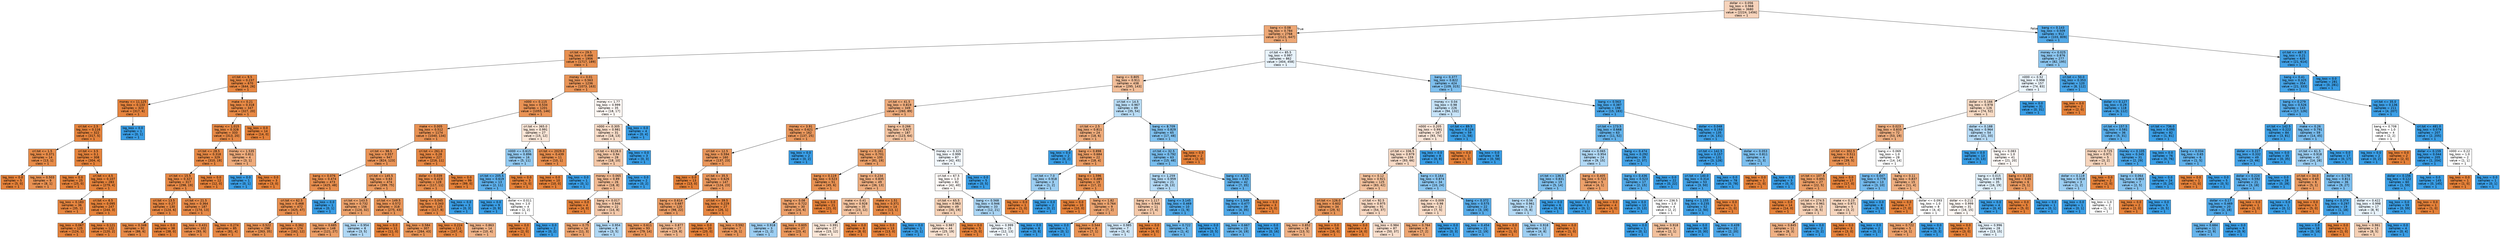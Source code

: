 digraph Tree {
node [shape=box, style="filled", color="black", fontname="helvetica"] ;
edge [fontname="helvetica"] ;
0 [label="dollar <= 0.056\nlog_loss = 0.968\nsamples = 3680\nvalue = [2224, 1456]\nclass = 1", fillcolor="#f6d3bb"] ;
1 [label="bang <= 0.08\nlog_loss = 0.784\nsamples = 2768\nvalue = [2121, 647]\nclass = 1", fillcolor="#eda775"] ;
0 -> 1 [labeldistance=2.5, labelangle=45, headlabel="True"] ;
2 [label="crl.tot <= 29.5\nlog_loss = 0.466\nsamples = 1906\nvalue = [1717, 189]\nclass = 1", fillcolor="#e88f4f"] ;
1 -> 2 ;
3 [label="crl.tot <= 9.5\nlog_loss = 0.237\nsamples = 670\nvalue = [644, 26]\nclass = 1", fillcolor="#e68641"] ;
2 -> 3 ;
4 [label="money <= 11.125\nlog_loss = 0.133\nsamples = 323\nvalue = [317, 6]\nclass = 1", fillcolor="#e5833d"] ;
3 -> 4 ;
5 [label="crl.tot <= 2.5\nlog_loss = 0.116\nsamples = 322\nvalue = [317, 5]\nclass = 1", fillcolor="#e5833c"] ;
4 -> 5 ;
6 [label="crl.tot <= 1.5\nlog_loss = 0.371\nsamples = 14\nvalue = [13, 1]\nclass = 1", fillcolor="#e78b48"] ;
5 -> 6 ;
7 [label="log_loss = 0.0\nsamples = 5\nvalue = [5, 0]\nclass = 1", fillcolor="#e58139"] ;
6 -> 7 ;
8 [label="log_loss = 0.503\nsamples = 9\nvalue = [8, 1]\nclass = 1", fillcolor="#e89152"] ;
6 -> 8 ;
9 [label="crl.tot <= 3.5\nlog_loss = 0.1\nsamples = 308\nvalue = [304, 4]\nclass = 1", fillcolor="#e5833c"] ;
5 -> 9 ;
10 [label="log_loss = 0.0\nsamples = 25\nvalue = [25, 0]\nclass = 1", fillcolor="#e58139"] ;
9 -> 10 ;
11 [label="crl.tot <= 4.5\nlog_loss = 0.107\nsamples = 283\nvalue = [279, 4]\nclass = 1", fillcolor="#e5833c"] ;
9 -> 11 ;
12 [label="log_loss = 0.183\nsamples = 36\nvalue = [35, 1]\nclass = 1", fillcolor="#e6853f"] ;
11 -> 12 ;
13 [label="crl.tot <= 6.5\nlog_loss = 0.095\nsamples = 247\nvalue = [244, 3]\nclass = 1", fillcolor="#e5833b"] ;
11 -> 13 ;
14 [label="log_loss = 0.067\nsamples = 125\nvalue = [124, 1]\nclass = 1", fillcolor="#e5823b"] ;
13 -> 14 ;
15 [label="log_loss = 0.121\nsamples = 122\nvalue = [120, 2]\nclass = 1", fillcolor="#e5833c"] ;
13 -> 15 ;
16 [label="log_loss = 0.0\nsamples = 1\nvalue = [0, 1]\nclass = 1", fillcolor="#399de5"] ;
4 -> 16 ;
17 [label="make <= 0.21\nlog_loss = 0.318\nsamples = 347\nvalue = [327, 20]\nclass = 1", fillcolor="#e78945"] ;
3 -> 17 ;
18 [label="money <= 1.015\nlog_loss = 0.328\nsamples = 333\nvalue = [313, 20]\nclass = 1", fillcolor="#e78946"] ;
17 -> 18 ;
19 [label="crl.tot <= 28.5\nlog_loss = 0.318\nsamples = 329\nvalue = [310, 19]\nclass = 1", fillcolor="#e78945"] ;
18 -> 19 ;
20 [label="crl.tot <= 15.5\nlog_loss = 0.327\nsamples = 317\nvalue = [298, 19]\nclass = 1", fillcolor="#e78946"] ;
19 -> 20 ;
21 [label="crl.tot <= 13.5\nlog_loss = 0.27\nsamples = 130\nvalue = [124, 6]\nclass = 1", fillcolor="#e68743"] ;
20 -> 21 ;
22 [label="log_loss = 0.348\nsamples = 92\nvalue = [86, 6]\nclass = 1", fillcolor="#e78a47"] ;
21 -> 22 ;
23 [label="log_loss = 0.0\nsamples = 38\nvalue = [38, 0]\nclass = 1", fillcolor="#e58139"] ;
21 -> 23 ;
24 [label="crl.tot <= 21.5\nlog_loss = 0.364\nsamples = 187\nvalue = [174, 13]\nclass = 1", fillcolor="#e78a48"] ;
20 -> 24 ;
25 [label="log_loss = 0.431\nsamples = 102\nvalue = [93, 9]\nclass = 1", fillcolor="#e88d4c"] ;
24 -> 25 ;
26 [label="log_loss = 0.274\nsamples = 85\nvalue = [81, 4]\nclass = 1", fillcolor="#e68743"] ;
24 -> 26 ;
27 [label="log_loss = 0.0\nsamples = 12\nvalue = [12, 0]\nclass = 1", fillcolor="#e58139"] ;
19 -> 27 ;
28 [label="money <= 1.535\nlog_loss = 0.811\nsamples = 4\nvalue = [3, 1]\nclass = 1", fillcolor="#eeab7b"] ;
18 -> 28 ;
29 [label="log_loss = 0.0\nsamples = 1\nvalue = [0, 1]\nclass = 1", fillcolor="#399de5"] ;
28 -> 29 ;
30 [label="log_loss = 0.0\nsamples = 3\nvalue = [3, 0]\nclass = 1", fillcolor="#e58139"] ;
28 -> 30 ;
31 [label="log_loss = 0.0\nsamples = 14\nvalue = [14, 0]\nclass = 1", fillcolor="#e58139"] ;
17 -> 31 ;
32 [label="money <= 0.01\nlog_loss = 0.563\nsamples = 1236\nvalue = [1073, 163]\nclass = 1", fillcolor="#e99457"] ;
2 -> 32 ;
33 [label="n000 <= 0.115\nlog_loss = 0.534\nsamples = 1201\nvalue = [1055, 146]\nclass = 1", fillcolor="#e99254"] ;
32 -> 33 ;
34 [label="make <= 0.005\nlog_loss = 0.512\nsamples = 1174\nvalue = [1040, 134]\nclass = 1", fillcolor="#e89153"] ;
33 -> 34 ;
35 [label="crl.tot <= 98.5\nlog_loss = 0.557\nsamples = 947\nvalue = [824, 123]\nclass = 1", fillcolor="#e99457"] ;
34 -> 35 ;
36 [label="bang <= 0.076\nlog_loss = 0.474\nsamples = 473\nvalue = [425, 48]\nclass = 1", fillcolor="#e88f4f"] ;
35 -> 36 ;
37 [label="crl.tot <= 62.5\nlog_loss = 0.468\nsamples = 472\nvalue = [425, 47]\nclass = 1", fillcolor="#e88f4f"] ;
36 -> 37 ;
38 [label="log_loss = 0.522\nsamples = 298\nvalue = [263, 35]\nclass = 1", fillcolor="#e89253"] ;
37 -> 38 ;
39 [label="log_loss = 0.362\nsamples = 174\nvalue = [162, 12]\nclass = 1", fillcolor="#e78a48"] ;
37 -> 39 ;
40 [label="log_loss = 0.0\nsamples = 1\nvalue = [0, 1]\nclass = 1", fillcolor="#399de5"] ;
36 -> 40 ;
41 [label="crl.tot <= 145.5\nlog_loss = 0.63\nsamples = 474\nvalue = [399, 75]\nclass = 1", fillcolor="#ea995e"] ;
35 -> 41 ;
42 [label="crl.tot <= 143.5\nlog_loss = 0.732\nsamples = 156\nvalue = [124, 32]\nclass = 1", fillcolor="#eca26c"] ;
41 -> 42 ;
43 [label="log_loss = 0.685\nsamples = 148\nvalue = [121, 27]\nclass = 1", fillcolor="#eb9d65"] ;
42 -> 43 ;
44 [label="log_loss = 0.954\nsamples = 8\nvalue = [3, 5]\nclass = 1", fillcolor="#b0d8f5"] ;
42 -> 44 ;
45 [label="crl.tot <= 149.5\nlog_loss = 0.572\nsamples = 318\nvalue = [275, 43]\nclass = 1", fillcolor="#e99558"] ;
41 -> 45 ;
46 [label="log_loss = 0.0\nsamples = 11\nvalue = [11, 0]\nclass = 1", fillcolor="#e58139"] ;
45 -> 46 ;
47 [label="log_loss = 0.584\nsamples = 307\nvalue = [264, 43]\nclass = 1", fillcolor="#e99659"] ;
45 -> 47 ;
48 [label="crl.tot <= 261.0\nlog_loss = 0.28\nsamples = 227\nvalue = [216, 11]\nclass = 1", fillcolor="#e68743"] ;
34 -> 48 ;
49 [label="dollar <= 0.039\nlog_loss = 0.423\nsamples = 128\nvalue = [117, 11]\nclass = 1", fillcolor="#e78d4c"] ;
48 -> 49 ;
50 [label="bang <= 0.045\nlog_loss = 0.343\nsamples = 125\nvalue = [117, 8]\nclass = 1", fillcolor="#e78a47"] ;
49 -> 50 ;
51 [label="log_loss = 0.224\nsamples = 111\nvalue = [107, 4]\nclass = 1", fillcolor="#e68640"] ;
50 -> 51 ;
52 [label="log_loss = 0.863\nsamples = 14\nvalue = [10, 4]\nclass = 1", fillcolor="#efb388"] ;
50 -> 52 ;
53 [label="log_loss = 0.0\nsamples = 3\nvalue = [0, 3]\nclass = 1", fillcolor="#399de5"] ;
49 -> 53 ;
54 [label="log_loss = 0.0\nsamples = 99\nvalue = [99, 0]\nclass = 1", fillcolor="#e58139"] ;
48 -> 54 ;
55 [label="crl.tot <= 365.0\nlog_loss = 0.991\nsamples = 27\nvalue = [15, 12]\nclass = 1", fillcolor="#fae6d7"] ;
33 -> 55 ;
56 [label="n000 <= 0.615\nlog_loss = 0.896\nsamples = 16\nvalue = [5, 11]\nclass = 1", fillcolor="#93caf1"] ;
55 -> 56 ;
57 [label="crl.tot <= 205.5\nlog_loss = 0.619\nsamples = 13\nvalue = [2, 11]\nclass = 1", fillcolor="#5dafea"] ;
56 -> 57 ;
58 [label="log_loss = 0.0\nsamples = 9\nvalue = [0, 9]\nclass = 1", fillcolor="#399de5"] ;
57 -> 58 ;
59 [label="dollar <= 0.011\nlog_loss = 1.0\nsamples = 4\nvalue = [2, 2]\nclass = 1", fillcolor="#ffffff"] ;
57 -> 59 ;
60 [label="log_loss = 0.0\nsamples = 2\nvalue = [2, 0]\nclass = 1", fillcolor="#e58139"] ;
59 -> 60 ;
61 [label="log_loss = 0.0\nsamples = 2\nvalue = [0, 2]\nclass = 1", fillcolor="#399de5"] ;
59 -> 61 ;
62 [label="log_loss = 0.0\nsamples = 3\nvalue = [3, 0]\nclass = 1", fillcolor="#e58139"] ;
56 -> 62 ;
63 [label="crl.tot <= 2029.0\nlog_loss = 0.439\nsamples = 11\nvalue = [10, 1]\nclass = 1", fillcolor="#e88e4d"] ;
55 -> 63 ;
64 [label="log_loss = 0.0\nsamples = 10\nvalue = [10, 0]\nclass = 1", fillcolor="#e58139"] ;
63 -> 64 ;
65 [label="log_loss = 0.0\nsamples = 1\nvalue = [0, 1]\nclass = 1", fillcolor="#399de5"] ;
63 -> 65 ;
66 [label="money <= 1.77\nlog_loss = 0.999\nsamples = 35\nvalue = [18, 17]\nclass = 1", fillcolor="#fef8f4"] ;
32 -> 66 ;
67 [label="n000 <= 0.305\nlog_loss = 0.981\nsamples = 31\nvalue = [18, 13]\nclass = 1", fillcolor="#f8dcc8"] ;
66 -> 67 ;
68 [label="crl.tot <= 6128.0\nlog_loss = 0.94\nsamples = 28\nvalue = [18, 10]\nclass = 1", fillcolor="#f3c7a7"] ;
67 -> 68 ;
69 [label="money <= 0.065\nlog_loss = 0.89\nsamples = 26\nvalue = [18, 8]\nclass = 1", fillcolor="#f1b991"] ;
68 -> 69 ;
70 [label="log_loss = 0.0\nsamples = 4\nvalue = [4, 0]\nclass = 1", fillcolor="#e58139"] ;
69 -> 70 ;
71 [label="bang <= 0.017\nlog_loss = 0.946\nsamples = 22\nvalue = [14, 8]\nclass = 1", fillcolor="#f4c9aa"] ;
69 -> 71 ;
72 [label="log_loss = 0.75\nsamples = 14\nvalue = [11, 3]\nclass = 1", fillcolor="#eca36f"] ;
71 -> 72 ;
73 [label="log_loss = 0.954\nsamples = 8\nvalue = [3, 5]\nclass = 1", fillcolor="#b0d8f5"] ;
71 -> 73 ;
74 [label="log_loss = 0.0\nsamples = 2\nvalue = [0, 2]\nclass = 1", fillcolor="#399de5"] ;
68 -> 74 ;
75 [label="log_loss = 0.0\nsamples = 3\nvalue = [0, 3]\nclass = 1", fillcolor="#399de5"] ;
67 -> 75 ;
76 [label="log_loss = 0.0\nsamples = 4\nvalue = [0, 4]\nclass = 1", fillcolor="#399de5"] ;
66 -> 76 ;
77 [label="crl.tot <= 85.5\nlog_loss = 0.997\nsamples = 862\nvalue = [404, 458]\nclass = 1", fillcolor="#e8f3fc"] ;
1 -> 77 ;
78 [label="bang <= 0.805\nlog_loss = 0.911\nsamples = 438\nvalue = [295, 143]\nclass = 1", fillcolor="#f2be99"] ;
77 -> 78 ;
79 [label="crl.tot <= 41.5\nlog_loss = 0.819\nsamples = 349\nvalue = [260, 89]\nclass = 1", fillcolor="#eeac7d"] ;
78 -> 79 ;
80 [label="money <= 3.91\nlog_loss = 0.621\nsamples = 162\nvalue = [137, 25]\nclass = 1", fillcolor="#ea985d"] ;
79 -> 80 ;
81 [label="crl.tot <= 12.5\nlog_loss = 0.594\nsamples = 160\nvalue = [137, 23]\nclass = 1", fillcolor="#e9965a"] ;
80 -> 81 ;
82 [label="log_loss = 0.0\nsamples = 13\nvalue = [13, 0]\nclass = 1", fillcolor="#e58139"] ;
81 -> 82 ;
83 [label="crl.tot <= 35.5\nlog_loss = 0.626\nsamples = 147\nvalue = [124, 23]\nclass = 1", fillcolor="#ea985e"] ;
81 -> 83 ;
84 [label="bang <= 0.614\nlog_loss = 0.687\nsamples = 120\nvalue = [98, 22]\nclass = 1", fillcolor="#eb9d65"] ;
83 -> 84 ;
85 [label="log_loss = 0.611\nsamples = 93\nvalue = [79, 14]\nclass = 1", fillcolor="#ea975c"] ;
84 -> 85 ;
86 [label="log_loss = 0.877\nsamples = 27\nvalue = [19, 8]\nclass = 1", fillcolor="#f0b68c"] ;
84 -> 86 ;
87 [label="crl.tot <= 39.5\nlog_loss = 0.229\nsamples = 27\nvalue = [26, 1]\nclass = 1", fillcolor="#e68641"] ;
83 -> 87 ;
88 [label="log_loss = 0.0\nsamples = 20\nvalue = [20, 0]\nclass = 1", fillcolor="#e58139"] ;
87 -> 88 ;
89 [label="log_loss = 0.592\nsamples = 7\nvalue = [6, 1]\nclass = 1", fillcolor="#e9965a"] ;
87 -> 89 ;
90 [label="log_loss = 0.0\nsamples = 2\nvalue = [0, 2]\nclass = 1", fillcolor="#399de5"] ;
80 -> 90 ;
91 [label="bang <= 0.266\nlog_loss = 0.927\nsamples = 187\nvalue = [123, 64]\nclass = 1", fillcolor="#f3c3a0"] ;
79 -> 91 ;
92 [label="bang <= 0.161\nlog_loss = 0.701\nsamples = 100\nvalue = [81, 19]\nclass = 1", fillcolor="#eb9f67"] ;
91 -> 92 ;
93 [label="bang <= 0.119\nlog_loss = 0.523\nsamples = 51\nvalue = [45, 6]\nclass = 1", fillcolor="#e89253"] ;
92 -> 93 ;
94 [label="bang <= 0.08\nlog_loss = 0.722\nsamples = 30\nvalue = [24, 6]\nclass = 1", fillcolor="#eca06a"] ;
93 -> 94 ;
95 [label="log_loss = 0.918\nsamples = 3\nvalue = [1, 2]\nclass = 1", fillcolor="#9ccef2"] ;
94 -> 95 ;
96 [label="log_loss = 0.605\nsamples = 27\nvalue = [23, 4]\nclass = 1", fillcolor="#ea975b"] ;
94 -> 96 ;
97 [label="log_loss = 0.0\nsamples = 21\nvalue = [21, 0]\nclass = 1", fillcolor="#e58139"] ;
93 -> 97 ;
98 [label="bang <= 0.234\nlog_loss = 0.835\nsamples = 49\nvalue = [36, 13]\nclass = 1", fillcolor="#eeae80"] ;
92 -> 98 ;
99 [label="make <= 0.41\nlog_loss = 0.928\nsamples = 35\nvalue = [23, 12]\nclass = 1", fillcolor="#f3c3a0"] ;
98 -> 99 ;
100 [label="log_loss = 0.991\nsamples = 27\nvalue = [15, 12]\nclass = 1", fillcolor="#fae6d7"] ;
99 -> 100 ;
101 [label="log_loss = 0.0\nsamples = 8\nvalue = [8, 0]\nclass = 1", fillcolor="#e58139"] ;
99 -> 101 ;
102 [label="make <= 1.51\nlog_loss = 0.371\nsamples = 14\nvalue = [13, 1]\nclass = 1", fillcolor="#e78b48"] ;
98 -> 102 ;
103 [label="log_loss = 0.0\nsamples = 13\nvalue = [13, 0]\nclass = 1", fillcolor="#e58139"] ;
102 -> 103 ;
104 [label="log_loss = 0.0\nsamples = 1\nvalue = [0, 1]\nclass = 1", fillcolor="#399de5"] ;
102 -> 104 ;
105 [label="money <= 0.325\nlog_loss = 0.999\nsamples = 87\nvalue = [42, 45]\nclass = 1", fillcolor="#f2f8fd"] ;
91 -> 105 ;
106 [label="crl.tot <= 67.5\nlog_loss = 1.0\nsamples = 82\nvalue = [42, 40]\nclass = 1", fillcolor="#fef9f6"] ;
105 -> 106 ;
107 [label="crl.tot <= 65.5\nlog_loss = 0.963\nsamples = 49\nvalue = [30, 19]\nclass = 1", fillcolor="#f5d1b6"] ;
106 -> 107 ;
108 [label="log_loss = 0.987\nsamples = 44\nvalue = [25, 19]\nclass = 1", fillcolor="#f9e1cf"] ;
107 -> 108 ;
109 [label="log_loss = 0.0\nsamples = 5\nvalue = [5, 0]\nclass = 1", fillcolor="#e58139"] ;
107 -> 109 ;
110 [label="bang <= 0.568\nlog_loss = 0.946\nsamples = 33\nvalue = [12, 21]\nclass = 1", fillcolor="#aad5f4"] ;
106 -> 110 ;
111 [label="log_loss = 0.999\nsamples = 25\nvalue = [12, 13]\nclass = 1", fillcolor="#f0f7fd"] ;
110 -> 111 ;
112 [label="log_loss = 0.0\nsamples = 8\nvalue = [0, 8]\nclass = 1", fillcolor="#399de5"] ;
110 -> 112 ;
113 [label="log_loss = 0.0\nsamples = 5\nvalue = [0, 5]\nclass = 1", fillcolor="#399de5"] ;
105 -> 113 ;
114 [label="crl.tot <= 14.5\nlog_loss = 0.967\nsamples = 89\nvalue = [35, 54]\nclass = 1", fillcolor="#b9ddf6"] ;
78 -> 114 ;
115 [label="crl.tot <= 2.5\nlog_loss = 0.811\nsamples = 24\nvalue = [18, 6]\nclass = 1", fillcolor="#eeab7b"] ;
114 -> 115 ;
116 [label="log_loss = 0.0\nsamples = 2\nvalue = [0, 2]\nclass = 1", fillcolor="#399de5"] ;
115 -> 116 ;
117 [label="bang <= 0.898\nlog_loss = 0.684\nsamples = 22\nvalue = [18, 4]\nclass = 1", fillcolor="#eb9d65"] ;
115 -> 117 ;
118 [label="crl.tot <= 7.0\nlog_loss = 0.918\nsamples = 3\nvalue = [1, 2]\nclass = 1", fillcolor="#9ccef2"] ;
117 -> 118 ;
119 [label="log_loss = 0.0\nsamples = 1\nvalue = [1, 0]\nclass = 1", fillcolor="#e58139"] ;
118 -> 119 ;
120 [label="log_loss = 0.0\nsamples = 2\nvalue = [0, 2]\nclass = 1", fillcolor="#399de5"] ;
118 -> 120 ;
121 [label="bang <= 1.596\nlog_loss = 0.485\nsamples = 19\nvalue = [17, 2]\nclass = 1", fillcolor="#e89050"] ;
117 -> 121 ;
122 [label="log_loss = 0.0\nsamples = 10\nvalue = [10, 0]\nclass = 1", fillcolor="#e58139"] ;
121 -> 122 ;
123 [label="bang <= 1.82\nlog_loss = 0.764\nsamples = 9\nvalue = [7, 2]\nclass = 1", fillcolor="#eca572"] ;
121 -> 123 ;
124 [label="log_loss = 0.0\nsamples = 1\nvalue = [0, 1]\nclass = 1", fillcolor="#399de5"] ;
123 -> 124 ;
125 [label="log_loss = 0.544\nsamples = 8\nvalue = [7, 1]\nclass = 1", fillcolor="#e99355"] ;
123 -> 125 ;
126 [label="bang <= 8.709\nlog_loss = 0.829\nsamples = 65\nvalue = [17, 48]\nclass = 1", fillcolor="#7fc0ee"] ;
114 -> 126 ;
127 [label="crl.tot <= 32.5\nlog_loss = 0.792\nsamples = 63\nvalue = [15, 48]\nclass = 1", fillcolor="#77bced"] ;
126 -> 127 ;
128 [label="bang <= 1.259\nlog_loss = 0.959\nsamples = 21\nvalue = [8, 13]\nclass = 1", fillcolor="#b3d9f5"] ;
127 -> 128 ;
129 [label="bang <= 1.117\nlog_loss = 0.946\nsamples = 11\nvalue = [7, 4]\nclass = 1", fillcolor="#f4c9aa"] ;
128 -> 129 ;
130 [label="log_loss = 0.985\nsamples = 7\nvalue = [3, 4]\nclass = 1", fillcolor="#cee6f8"] ;
129 -> 130 ;
131 [label="log_loss = 0.0\nsamples = 4\nvalue = [4, 0]\nclass = 1", fillcolor="#e58139"] ;
129 -> 131 ;
132 [label="bang <= 3.145\nlog_loss = 0.469\nsamples = 10\nvalue = [1, 9]\nclass = 1", fillcolor="#4fa8e8"] ;
128 -> 132 ;
133 [label="log_loss = 0.722\nsamples = 5\nvalue = [1, 4]\nclass = 1", fillcolor="#6ab6ec"] ;
132 -> 133 ;
134 [label="log_loss = 0.0\nsamples = 5\nvalue = [0, 5]\nclass = 1", fillcolor="#399de5"] ;
132 -> 134 ;
135 [label="bang <= 4.321\nlog_loss = 0.65\nsamples = 42\nvalue = [7, 35]\nclass = 1", fillcolor="#61b1ea"] ;
127 -> 135 ;
136 [label="bang <= 1.549\nlog_loss = 0.477\nsamples = 39\nvalue = [4, 35]\nclass = 1", fillcolor="#50a8e8"] ;
135 -> 136 ;
137 [label="log_loss = 0.667\nsamples = 23\nvalue = [4, 19]\nclass = 1", fillcolor="#63b2ea"] ;
136 -> 137 ;
138 [label="log_loss = 0.0\nsamples = 16\nvalue = [0, 16]\nclass = 1", fillcolor="#399de5"] ;
136 -> 138 ;
139 [label="log_loss = 0.0\nsamples = 3\nvalue = [3, 0]\nclass = 1", fillcolor="#e58139"] ;
135 -> 139 ;
140 [label="log_loss = 0.0\nsamples = 2\nvalue = [2, 0]\nclass = 1", fillcolor="#e58139"] ;
126 -> 140 ;
141 [label="bang <= 0.377\nlog_loss = 0.822\nsamples = 424\nvalue = [109, 315]\nclass = 1", fillcolor="#7ebfee"] ;
77 -> 141 ;
142 [label="money <= 0.04\nlog_loss = 0.98\nsamples = 226\nvalue = [94, 132]\nclass = 1", fillcolor="#c6e3f8"] ;
141 -> 142 ;
143 [label="n000 <= 0.205\nlog_loss = 0.991\nsamples = 167\nvalue = [93, 74]\nclass = 1", fillcolor="#fae5d7"] ;
142 -> 143 ;
144 [label="crl.tot <= 336.5\nlog_loss = 0.979\nsamples = 159\nvalue = [93, 66]\nclass = 1", fillcolor="#f7dac6"] ;
143 -> 144 ;
145 [label="bang <= 0.12\nlog_loss = 0.921\nsamples = 125\nvalue = [83, 42]\nclass = 1", fillcolor="#f2c19d"] ;
144 -> 145 ;
146 [label="crl.tot <= 126.0\nlog_loss = 0.602\nsamples = 34\nvalue = [29, 5]\nclass = 1", fillcolor="#e9975b"] ;
145 -> 146 ;
147 [label="log_loss = 0.852\nsamples = 18\nvalue = [13, 5]\nclass = 1", fillcolor="#efb185"] ;
146 -> 147 ;
148 [label="log_loss = 0.0\nsamples = 16\nvalue = [16, 0]\nclass = 1", fillcolor="#e58139"] ;
146 -> 148 ;
149 [label="crl.tot <= 92.5\nlog_loss = 0.975\nsamples = 91\nvalue = [54, 37]\nclass = 1", fillcolor="#f7d7c1"] ;
145 -> 149 ;
150 [label="log_loss = 0.0\nsamples = 4\nvalue = [4, 0]\nclass = 1", fillcolor="#e58139"] ;
149 -> 150 ;
151 [label="log_loss = 0.984\nsamples = 87\nvalue = [50, 37]\nclass = 1", fillcolor="#f8decc"] ;
149 -> 151 ;
152 [label="bang <= 0.164\nlog_loss = 0.874\nsamples = 34\nvalue = [10, 24]\nclass = 1", fillcolor="#8bc6f0"] ;
144 -> 152 ;
153 [label="dollar <= 0.009\nlog_loss = 0.98\nsamples = 12\nvalue = [7, 5]\nclass = 1", fillcolor="#f8dbc6"] ;
152 -> 153 ;
154 [label="log_loss = 0.764\nsamples = 9\nvalue = [7, 2]\nclass = 1", fillcolor="#eca572"] ;
153 -> 154 ;
155 [label="log_loss = 0.0\nsamples = 3\nvalue = [0, 3]\nclass = 1", fillcolor="#399de5"] ;
153 -> 155 ;
156 [label="bang <= 0.372\nlog_loss = 0.575\nsamples = 22\nvalue = [3, 19]\nclass = 1", fillcolor="#58ace9"] ;
152 -> 156 ;
157 [label="log_loss = 0.454\nsamples = 21\nvalue = [2, 19]\nclass = 1", fillcolor="#4ea7e8"] ;
156 -> 157 ;
158 [label="log_loss = 0.0\nsamples = 1\nvalue = [1, 0]\nclass = 1", fillcolor="#e58139"] ;
156 -> 158 ;
159 [label="log_loss = 0.0\nsamples = 8\nvalue = [0, 8]\nclass = 1", fillcolor="#399de5"] ;
143 -> 159 ;
160 [label="crl.tot <= 89.5\nlog_loss = 0.124\nsamples = 59\nvalue = [1, 58]\nclass = 1", fillcolor="#3c9fe5"] ;
142 -> 160 ;
161 [label="log_loss = 0.0\nsamples = 1\nvalue = [1, 0]\nclass = 1", fillcolor="#e58139"] ;
160 -> 161 ;
162 [label="log_loss = 0.0\nsamples = 58\nvalue = [0, 58]\nclass = 1", fillcolor="#399de5"] ;
160 -> 162 ;
163 [label="bang <= 0.563\nlog_loss = 0.387\nsamples = 198\nvalue = [15, 183]\nclass = 1", fillcolor="#49a5e7"] ;
141 -> 163 ;
164 [label="crl.tot <= 173.5\nlog_loss = 0.668\nsamples = 63\nvalue = [11, 52]\nclass = 1", fillcolor="#63b2ea"] ;
163 -> 164 ;
165 [label="make <= 0.065\nlog_loss = 0.954\nsamples = 24\nvalue = [9, 15]\nclass = 1", fillcolor="#b0d8f5"] ;
164 -> 165 ;
166 [label="crl.tot <= 136.5\nlog_loss = 0.831\nsamples = 19\nvalue = [5, 14]\nclass = 1", fillcolor="#80c0ee"] ;
165 -> 166 ;
167 [label="bang <= 0.56\nlog_loss = 0.961\nsamples = 13\nvalue = [5, 8]\nclass = 1", fillcolor="#b5daf5"] ;
166 -> 167 ;
168 [label="log_loss = 0.918\nsamples = 12\nvalue = [4, 8]\nclass = 1", fillcolor="#9ccef2"] ;
167 -> 168 ;
169 [label="log_loss = 0.0\nsamples = 1\nvalue = [1, 0]\nclass = 1", fillcolor="#e58139"] ;
167 -> 169 ;
170 [label="log_loss = 0.0\nsamples = 6\nvalue = [0, 6]\nclass = 1", fillcolor="#399de5"] ;
166 -> 170 ;
171 [label="bang <= 0.405\nlog_loss = 0.722\nsamples = 5\nvalue = [4, 1]\nclass = 1", fillcolor="#eca06a"] ;
165 -> 171 ;
172 [label="log_loss = 0.0\nsamples = 1\nvalue = [0, 1]\nclass = 1", fillcolor="#399de5"] ;
171 -> 172 ;
173 [label="log_loss = 0.0\nsamples = 4\nvalue = [4, 0]\nclass = 1", fillcolor="#e58139"] ;
171 -> 173 ;
174 [label="bang <= 0.474\nlog_loss = 0.292\nsamples = 39\nvalue = [2, 37]\nclass = 1", fillcolor="#44a2e6"] ;
164 -> 174 ;
175 [label="bang <= 0.436\nlog_loss = 0.523\nsamples = 17\nvalue = [2, 15]\nclass = 1", fillcolor="#53aae8"] ;
174 -> 175 ;
176 [label="log_loss = 0.0\nsamples = 13\nvalue = [0, 13]\nclass = 1", fillcolor="#399de5"] ;
175 -> 176 ;
177 [label="crl.tot <= 236.5\nlog_loss = 1.0\nsamples = 4\nvalue = [2, 2]\nclass = 1", fillcolor="#ffffff"] ;
175 -> 177 ;
178 [label="log_loss = 0.0\nsamples = 1\nvalue = [0, 1]\nclass = 1", fillcolor="#399de5"] ;
177 -> 178 ;
179 [label="log_loss = 0.918\nsamples = 3\nvalue = [2, 1]\nclass = 1", fillcolor="#f2c09c"] ;
177 -> 179 ;
180 [label="log_loss = 0.0\nsamples = 22\nvalue = [0, 22]\nclass = 1", fillcolor="#399de5"] ;
174 -> 180 ;
181 [label="dollar <= 0.048\nlog_loss = 0.193\nsamples = 135\nvalue = [4, 131]\nclass = 1", fillcolor="#3fa0e6"] ;
163 -> 181 ;
182 [label="crl.tot <= 142.5\nlog_loss = 0.157\nsamples = 131\nvalue = [3, 128]\nclass = 1", fillcolor="#3e9fe6"] ;
181 -> 182 ;
183 [label="crl.tot <= 140.0\nlog_loss = 0.314\nsamples = 53\nvalue = [3, 50]\nclass = 1", fillcolor="#45a3e7"] ;
182 -> 183 ;
184 [label="bang <= 1.155\nlog_loss = 0.235\nsamples = 52\nvalue = [2, 50]\nclass = 1", fillcolor="#41a1e6"] ;
183 -> 184 ;
185 [label="log_loss = 0.0\nsamples = 30\nvalue = [0, 30]\nclass = 1", fillcolor="#399de5"] ;
184 -> 185 ;
186 [label="log_loss = 0.439\nsamples = 22\nvalue = [2, 20]\nclass = 1", fillcolor="#4da7e8"] ;
184 -> 186 ;
187 [label="log_loss = 0.0\nsamples = 1\nvalue = [1, 0]\nclass = 1", fillcolor="#e58139"] ;
183 -> 187 ;
188 [label="log_loss = 0.0\nsamples = 78\nvalue = [0, 78]\nclass = 1", fillcolor="#399de5"] ;
182 -> 188 ;
189 [label="dollar <= 0.053\nlog_loss = 0.811\nsamples = 4\nvalue = [1, 3]\nclass = 1", fillcolor="#7bbeee"] ;
181 -> 189 ;
190 [label="log_loss = 0.0\nsamples = 1\nvalue = [1, 0]\nclass = 1", fillcolor="#e58139"] ;
189 -> 190 ;
191 [label="log_loss = 0.0\nsamples = 3\nvalue = [0, 3]\nclass = 1", fillcolor="#399de5"] ;
189 -> 191 ;
192 [label="bang <= 0.143\nlog_loss = 0.509\nsamples = 912\nvalue = [103, 809]\nclass = 1", fillcolor="#52a9e8"] ;
0 -> 192 [labeldistance=2.5, labelangle=-45, headlabel="False"] ;
193 [label="money <= 0.025\nlog_loss = 0.876\nsamples = 277\nvalue = [82, 195]\nclass = 1", fillcolor="#8cc6f0"] ;
192 -> 193 ;
194 [label="n000 <= 0.52\nlog_loss = 0.998\nsamples = 157\nvalue = [74, 83]\nclass = 1", fillcolor="#eaf4fc"] ;
193 -> 194 ;
195 [label="dollar <= 0.166\nlog_loss = 0.978\nsamples = 126\nvalue = [74, 52]\nclass = 1", fillcolor="#f7dac4"] ;
194 -> 195 ;
196 [label="bang <= 0.023\nlog_loss = 0.833\nsamples = 72\nvalue = [53, 19]\nclass = 1", fillcolor="#eeae80"] ;
195 -> 196 ;
197 [label="crl.tot <= 302.5\nlog_loss = 0.511\nsamples = 44\nvalue = [39, 5]\nclass = 1", fillcolor="#e89152"] ;
196 -> 197 ;
198 [label="crl.tot <= 107.5\nlog_loss = 0.691\nsamples = 27\nvalue = [22, 5]\nclass = 1", fillcolor="#eb9e66"] ;
197 -> 198 ;
199 [label="log_loss = 0.0\nsamples = 14\nvalue = [14, 0]\nclass = 1", fillcolor="#e58139"] ;
198 -> 199 ;
200 [label="crl.tot <= 274.5\nlog_loss = 0.961\nsamples = 13\nvalue = [8, 5]\nclass = 1", fillcolor="#f5d0b5"] ;
198 -> 200 ;
201 [label="log_loss = 0.845\nsamples = 11\nvalue = [8, 3]\nclass = 1", fillcolor="#efb083"] ;
200 -> 201 ;
202 [label="log_loss = 0.0\nsamples = 2\nvalue = [0, 2]\nclass = 1", fillcolor="#399de5"] ;
200 -> 202 ;
203 [label="log_loss = 0.0\nsamples = 17\nvalue = [17, 0]\nclass = 1", fillcolor="#e58139"] ;
197 -> 203 ;
204 [label="bang <= 0.069\nlog_loss = 1.0\nsamples = 28\nvalue = [14, 14]\nclass = 1", fillcolor="#ffffff"] ;
196 -> 204 ;
205 [label="bang <= 0.047\nlog_loss = 0.779\nsamples = 13\nvalue = [3, 10]\nclass = 1", fillcolor="#74baed"] ;
204 -> 205 ;
206 [label="make <= 0.23\nlog_loss = 0.971\nsamples = 5\nvalue = [3, 2]\nclass = 1", fillcolor="#f6d5bd"] ;
205 -> 206 ;
207 [label="log_loss = 0.0\nsamples = 3\nvalue = [3, 0]\nclass = 1", fillcolor="#e58139"] ;
206 -> 207 ;
208 [label="log_loss = 0.0\nsamples = 2\nvalue = [0, 2]\nclass = 1", fillcolor="#399de5"] ;
206 -> 208 ;
209 [label="log_loss = 0.0\nsamples = 8\nvalue = [0, 8]\nclass = 1", fillcolor="#399de5"] ;
205 -> 209 ;
210 [label="bang <= 0.11\nlog_loss = 0.837\nsamples = 15\nvalue = [11, 4]\nclass = 1", fillcolor="#eeaf81"] ;
204 -> 210 ;
211 [label="log_loss = 0.0\nsamples = 7\nvalue = [7, 0]\nclass = 1", fillcolor="#e58139"] ;
210 -> 211 ;
212 [label="dollar <= 0.093\nlog_loss = 1.0\nsamples = 8\nvalue = [4, 4]\nclass = 1", fillcolor="#ffffff"] ;
210 -> 212 ;
213 [label="log_loss = 0.722\nsamples = 5\nvalue = [4, 1]\nclass = 1", fillcolor="#eca06a"] ;
212 -> 213 ;
214 [label="log_loss = 0.0\nsamples = 3\nvalue = [0, 3]\nclass = 1", fillcolor="#399de5"] ;
212 -> 214 ;
215 [label="dollar <= 0.188\nlog_loss = 0.964\nsamples = 54\nvalue = [21, 33]\nclass = 1", fillcolor="#b7dbf6"] ;
195 -> 215 ;
216 [label="log_loss = 0.0\nsamples = 13\nvalue = [0, 13]\nclass = 1", fillcolor="#399de5"] ;
215 -> 216 ;
217 [label="bang <= 0.083\nlog_loss = 1.0\nsamples = 41\nvalue = [21, 20]\nclass = 1", fillcolor="#fef9f6"] ;
215 -> 217 ;
218 [label="bang <= 0.015\nlog_loss = 0.995\nsamples = 35\nvalue = [16, 19]\nclass = 1", fillcolor="#e0f0fb"] ;
217 -> 218 ;
219 [label="dollar <= 0.211\nlog_loss = 0.999\nsamples = 31\nvalue = [16, 15]\nclass = 1", fillcolor="#fdf7f3"] ;
218 -> 219 ;
220 [label="log_loss = 0.0\nsamples = 3\nvalue = [3, 0]\nclass = 1", fillcolor="#e58139"] ;
219 -> 220 ;
221 [label="log_loss = 0.996\nsamples = 28\nvalue = [13, 15]\nclass = 1", fillcolor="#e5f2fc"] ;
219 -> 221 ;
222 [label="log_loss = 0.0\nsamples = 4\nvalue = [0, 4]\nclass = 1", fillcolor="#399de5"] ;
218 -> 222 ;
223 [label="bang <= 0.132\nlog_loss = 0.65\nsamples = 6\nvalue = [5, 1]\nclass = 1", fillcolor="#ea9a61"] ;
217 -> 223 ;
224 [label="log_loss = 0.0\nsamples = 5\nvalue = [5, 0]\nclass = 1", fillcolor="#e58139"] ;
223 -> 224 ;
225 [label="log_loss = 0.0\nsamples = 1\nvalue = [0, 1]\nclass = 1", fillcolor="#399de5"] ;
223 -> 225 ;
226 [label="log_loss = 0.0\nsamples = 31\nvalue = [0, 31]\nclass = 1", fillcolor="#399de5"] ;
194 -> 226 ;
227 [label="crl.tot <= 50.0\nlog_loss = 0.353\nsamples = 120\nvalue = [8, 112]\nclass = 1", fillcolor="#47a4e7"] ;
193 -> 227 ;
228 [label="log_loss = 0.0\nsamples = 2\nvalue = [2, 0]\nclass = 1", fillcolor="#e58139"] ;
227 -> 228 ;
229 [label="dollar <= 0.127\nlog_loss = 0.29\nsamples = 118\nvalue = [6, 112]\nclass = 1", fillcolor="#44a2e6"] ;
227 -> 229 ;
230 [label="crl.tot <= 157.5\nlog_loss = 0.581\nsamples = 36\nvalue = [5, 31]\nclass = 1", fillcolor="#59ade9"] ;
229 -> 230 ;
231 [label="money <= 0.725\nlog_loss = 0.971\nsamples = 5\nvalue = [3, 2]\nclass = 1", fillcolor="#f6d5bd"] ;
230 -> 231 ;
232 [label="dollar <= 0.119\nlog_loss = 0.918\nsamples = 3\nvalue = [1, 2]\nclass = 1", fillcolor="#9ccef2"] ;
231 -> 232 ;
233 [label="log_loss = 0.0\nsamples = 1\nvalue = [0, 1]\nclass = 1", fillcolor="#399de5"] ;
232 -> 233 ;
234 [label="log_loss = 1.0\nsamples = 2\nvalue = [1, 1]\nclass = 1", fillcolor="#ffffff"] ;
232 -> 234 ;
235 [label="log_loss = 0.0\nsamples = 2\nvalue = [2, 0]\nclass = 1", fillcolor="#e58139"] ;
231 -> 235 ;
236 [label="money <= 0.105\nlog_loss = 0.345\nsamples = 31\nvalue = [2, 29]\nclass = 1", fillcolor="#47a4e7"] ;
230 -> 236 ;
237 [label="bang <= 0.064\nlog_loss = 0.863\nsamples = 7\nvalue = [2, 5]\nclass = 1", fillcolor="#88c4ef"] ;
236 -> 237 ;
238 [label="log_loss = 0.0\nsamples = 2\nvalue = [2, 0]\nclass = 1", fillcolor="#e58139"] ;
237 -> 238 ;
239 [label="log_loss = 0.0\nsamples = 5\nvalue = [0, 5]\nclass = 1", fillcolor="#399de5"] ;
237 -> 239 ;
240 [label="log_loss = 0.0\nsamples = 24\nvalue = [0, 24]\nclass = 1", fillcolor="#399de5"] ;
236 -> 240 ;
241 [label="crl.tot <= 736.0\nlog_loss = 0.095\nsamples = 82\nvalue = [1, 81]\nclass = 1", fillcolor="#3b9ee5"] ;
229 -> 241 ;
242 [label="log_loss = 0.0\nsamples = 76\nvalue = [0, 76]\nclass = 1", fillcolor="#399de5"] ;
241 -> 242 ;
243 [label="bang <= 0.034\nlog_loss = 0.65\nsamples = 6\nvalue = [1, 5]\nclass = 1", fillcolor="#61b1ea"] ;
241 -> 243 ;
244 [label="log_loss = 0.0\nsamples = 1\nvalue = [1, 0]\nclass = 1", fillcolor="#e58139"] ;
243 -> 244 ;
245 [label="log_loss = 0.0\nsamples = 5\nvalue = [0, 5]\nclass = 1", fillcolor="#399de5"] ;
243 -> 245 ;
246 [label="crl.tot <= 487.5\nlog_loss = 0.21\nsamples = 635\nvalue = [21, 614]\nclass = 1", fillcolor="#40a0e6"] ;
192 -> 246 ;
247 [label="bang <= 0.41\nlog_loss = 0.325\nsamples = 354\nvalue = [21, 333]\nclass = 1", fillcolor="#45a3e7"] ;
246 -> 247 ;
248 [label="bang <= 0.279\nlog_loss = 0.526\nsamples = 143\nvalue = [17, 126]\nclass = 1", fillcolor="#54aae9"] ;
247 -> 248 ;
249 [label="crl.tot <= 142.5\nlog_loss = 0.222\nsamples = 84\nvalue = [3, 81]\nclass = 1", fillcolor="#40a1e6"] ;
248 -> 249 ;
250 [label="dollar <= 0.227\nlog_loss = 0.332\nsamples = 49\nvalue = [3, 46]\nclass = 1", fillcolor="#46a3e7"] ;
249 -> 250 ;
251 [label="dollar <= 0.224\nlog_loss = 0.592\nsamples = 21\nvalue = [3, 18]\nclass = 1", fillcolor="#5aade9"] ;
250 -> 251 ;
252 [label="dollar <= 0.17\nlog_loss = 0.469\nsamples = 20\nvalue = [2, 18]\nclass = 1", fillcolor="#4fa8e8"] ;
251 -> 252 ;
253 [label="log_loss = 0.684\nsamples = 11\nvalue = [2, 9]\nclass = 1", fillcolor="#65b3eb"] ;
252 -> 253 ;
254 [label="log_loss = 0.0\nsamples = 9\nvalue = [0, 9]\nclass = 1", fillcolor="#399de5"] ;
252 -> 254 ;
255 [label="log_loss = 0.0\nsamples = 1\nvalue = [1, 0]\nclass = 1", fillcolor="#e58139"] ;
251 -> 255 ;
256 [label="log_loss = 0.0\nsamples = 28\nvalue = [0, 28]\nclass = 1", fillcolor="#399de5"] ;
250 -> 256 ;
257 [label="log_loss = 0.0\nsamples = 35\nvalue = [0, 35]\nclass = 1", fillcolor="#399de5"] ;
249 -> 257 ;
258 [label="make <= 0.26\nlog_loss = 0.791\nsamples = 59\nvalue = [14, 45]\nclass = 1", fillcolor="#77bbed"] ;
248 -> 258 ;
259 [label="crl.tot <= 61.5\nlog_loss = 0.918\nsamples = 42\nvalue = [14, 28]\nclass = 1", fillcolor="#9ccef2"] ;
258 -> 259 ;
260 [label="crl.tot <= 34.0\nlog_loss = 0.65\nsamples = 6\nvalue = [5, 1]\nclass = 1", fillcolor="#ea9a61"] ;
259 -> 260 ;
261 [label="log_loss = 0.0\nsamples = 1\nvalue = [0, 1]\nclass = 1", fillcolor="#399de5"] ;
260 -> 261 ;
262 [label="log_loss = 0.0\nsamples = 5\nvalue = [5, 0]\nclass = 1", fillcolor="#e58139"] ;
260 -> 262 ;
263 [label="dollar <= 0.178\nlog_loss = 0.811\nsamples = 36\nvalue = [9, 27]\nclass = 1", fillcolor="#7bbeee"] ;
259 -> 263 ;
264 [label="bang <= 0.374\nlog_loss = 0.297\nsamples = 19\nvalue = [1, 18]\nclass = 1", fillcolor="#44a2e6"] ;
263 -> 264 ;
265 [label="log_loss = 0.0\nsamples = 18\nvalue = [0, 18]\nclass = 1", fillcolor="#399de5"] ;
264 -> 265 ;
266 [label="log_loss = 0.0\nsamples = 1\nvalue = [1, 0]\nclass = 1", fillcolor="#e58139"] ;
264 -> 266 ;
267 [label="dollar <= 0.422\nlog_loss = 0.998\nsamples = 17\nvalue = [8, 9]\nclass = 1", fillcolor="#e9f4fc"] ;
263 -> 267 ;
268 [label="log_loss = 0.961\nsamples = 13\nvalue = [8, 5]\nclass = 1", fillcolor="#f5d0b5"] ;
267 -> 268 ;
269 [label="log_loss = 0.0\nsamples = 4\nvalue = [0, 4]\nclass = 1", fillcolor="#399de5"] ;
267 -> 269 ;
270 [label="log_loss = 0.0\nsamples = 17\nvalue = [0, 17]\nclass = 1", fillcolor="#399de5"] ;
258 -> 270 ;
271 [label="crl.tot <= 35.0\nlog_loss = 0.136\nsamples = 211\nvalue = [4, 207]\nclass = 1", fillcolor="#3d9fe6"] ;
247 -> 271 ;
272 [label="bang <= 0.708\nlog_loss = 1.0\nsamples = 4\nvalue = [2, 2]\nclass = 1", fillcolor="#ffffff"] ;
271 -> 272 ;
273 [label="log_loss = 0.0\nsamples = 2\nvalue = [0, 2]\nclass = 1", fillcolor="#399de5"] ;
272 -> 273 ;
274 [label="log_loss = 0.0\nsamples = 2\nvalue = [2, 0]\nclass = 1", fillcolor="#e58139"] ;
272 -> 274 ;
275 [label="crl.tot <= 481.0\nlog_loss = 0.079\nsamples = 207\nvalue = [2, 205]\nclass = 1", fillcolor="#3b9ee5"] ;
271 -> 275 ;
276 [label="dollar <= 0.159\nlog_loss = 0.044\nsamples = 205\nvalue = [1, 204]\nclass = 1", fillcolor="#3a9de5"] ;
275 -> 276 ;
277 [label="dollar <= 0.156\nlog_loss = 0.122\nsamples = 60\nvalue = [1, 59]\nclass = 1", fillcolor="#3c9fe5"] ;
276 -> 277 ;
278 [label="log_loss = 0.0\nsamples = 59\nvalue = [0, 59]\nclass = 1", fillcolor="#399de5"] ;
277 -> 278 ;
279 [label="log_loss = 0.0\nsamples = 1\nvalue = [1, 0]\nclass = 1", fillcolor="#e58139"] ;
277 -> 279 ;
280 [label="log_loss = 0.0\nsamples = 145\nvalue = [0, 145]\nclass = 1", fillcolor="#399de5"] ;
276 -> 280 ;
281 [label="n000 <= 0.22\nlog_loss = 1.0\nsamples = 2\nvalue = [1, 1]\nclass = 1", fillcolor="#ffffff"] ;
275 -> 281 ;
282 [label="log_loss = 0.0\nsamples = 1\nvalue = [1, 0]\nclass = 1", fillcolor="#e58139"] ;
281 -> 282 ;
283 [label="log_loss = 0.0\nsamples = 1\nvalue = [0, 1]\nclass = 1", fillcolor="#399de5"] ;
281 -> 283 ;
284 [label="log_loss = 0.0\nsamples = 281\nvalue = [0, 281]\nclass = 1", fillcolor="#399de5"] ;
246 -> 284 ;
}